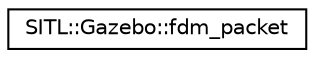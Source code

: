 digraph "Graphical Class Hierarchy"
{
 // INTERACTIVE_SVG=YES
  edge [fontname="Helvetica",fontsize="10",labelfontname="Helvetica",labelfontsize="10"];
  node [fontname="Helvetica",fontsize="10",shape=record];
  rankdir="LR";
  Node1 [label="SITL::Gazebo::fdm_packet",height=0.2,width=0.4,color="black", fillcolor="white", style="filled",URL="$structSITL_1_1Gazebo_1_1fdm__packet.html"];
}
